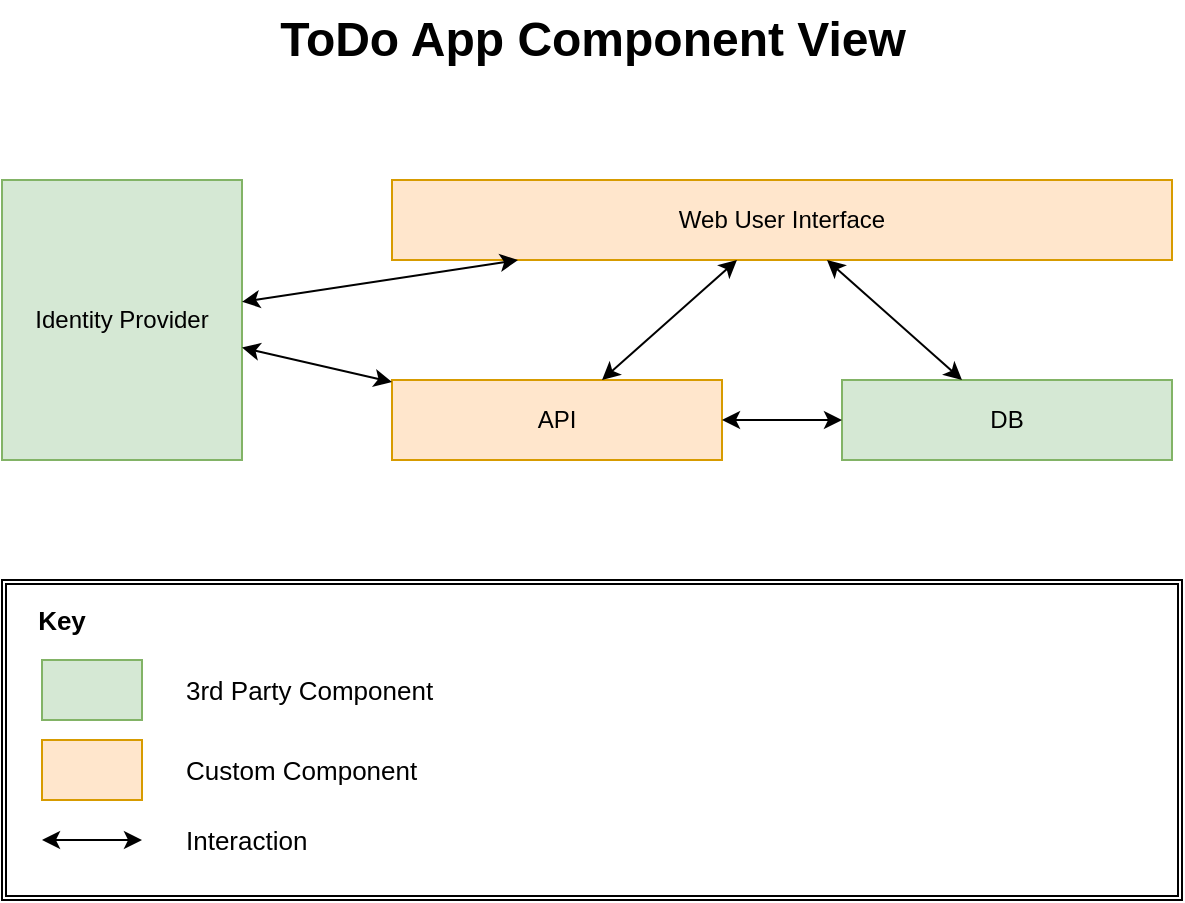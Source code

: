 <mxfile version="13.3.1" type="device" pages="3"><diagram name="CnC" id="5f0bae14-7c28-e335-631c-24af17079c00"><mxGraphModel dx="1422" dy="862" grid="1" gridSize="10" guides="1" tooltips="1" connect="1" arrows="1" fold="1" page="1" pageScale="1" pageWidth="1169" pageHeight="827" background="#ffffff" math="0" shadow="0"><root><mxCell id="0"/><mxCell id="1" parent="0"/><mxCell id="A-SqpAwkSzPyVhKvBcyP-1" value="Web User Interface" style="rounded=0;whiteSpace=wrap;html=1;fillColor=#ffe6cc;strokeColor=#d79b00;" parent="1" vertex="1"><mxGeometry x="450" y="130" width="390" height="40" as="geometry"/></mxCell><mxCell id="A-SqpAwkSzPyVhKvBcyP-2" value="API" style="rounded=0;whiteSpace=wrap;html=1;fillColor=#ffe6cc;strokeColor=#d79b00;" parent="1" vertex="1"><mxGeometry x="450" y="230" width="165" height="40" as="geometry"/></mxCell><mxCell id="A-SqpAwkSzPyVhKvBcyP-3" value="DB" style="rounded=0;whiteSpace=wrap;html=1;fillColor=#d5e8d4;strokeColor=#82b366;" parent="1" vertex="1"><mxGeometry x="675" y="230" width="165" height="40" as="geometry"/></mxCell><mxCell id="A-SqpAwkSzPyVhKvBcyP-4" value="" style="endArrow=classic;startArrow=classic;html=1;" parent="1" source="A-SqpAwkSzPyVhKvBcyP-2" target="A-SqpAwkSzPyVhKvBcyP-1" edge="1"><mxGeometry width="50" height="50" relative="1" as="geometry"><mxPoint x="205" y="280" as="sourcePoint"/><mxPoint x="255" y="230" as="targetPoint"/></mxGeometry></mxCell><mxCell id="A-SqpAwkSzPyVhKvBcyP-5" value="" style="endArrow=classic;startArrow=classic;html=1;" parent="1" source="A-SqpAwkSzPyVhKvBcyP-3" target="A-SqpAwkSzPyVhKvBcyP-1" edge="1"><mxGeometry width="50" height="50" relative="1" as="geometry"><mxPoint x="615" y="440" as="sourcePoint"/><mxPoint x="665" y="390" as="targetPoint"/></mxGeometry></mxCell><mxCell id="A-SqpAwkSzPyVhKvBcyP-6" value="" style="endArrow=classic;startArrow=classic;html=1;" parent="1" source="A-SqpAwkSzPyVhKvBcyP-2" target="A-SqpAwkSzPyVhKvBcyP-3" edge="1"><mxGeometry width="50" height="50" relative="1" as="geometry"><mxPoint x="565" y="440" as="sourcePoint"/><mxPoint x="615" y="390" as="targetPoint"/></mxGeometry></mxCell><mxCell id="A-SqpAwkSzPyVhKvBcyP-7" value="Identity Provider" style="rounded=0;whiteSpace=wrap;html=1;fillColor=#d5e8d4;strokeColor=#82b366;" parent="1" vertex="1"><mxGeometry x="255" y="130" width="120" height="140" as="geometry"/></mxCell><mxCell id="A-SqpAwkSzPyVhKvBcyP-8" value="" style="endArrow=classic;startArrow=classic;html=1;" parent="1" source="A-SqpAwkSzPyVhKvBcyP-7" target="A-SqpAwkSzPyVhKvBcyP-1" edge="1"><mxGeometry width="50" height="50" relative="1" as="geometry"><mxPoint x="615" y="440" as="sourcePoint"/><mxPoint x="665" y="390" as="targetPoint"/></mxGeometry></mxCell><mxCell id="A-SqpAwkSzPyVhKvBcyP-9" value="" style="endArrow=classic;startArrow=classic;html=1;" parent="1" source="A-SqpAwkSzPyVhKvBcyP-7" target="A-SqpAwkSzPyVhKvBcyP-2" edge="1"><mxGeometry width="50" height="50" relative="1" as="geometry"><mxPoint x="615" y="440" as="sourcePoint"/><mxPoint x="665" y="390" as="targetPoint"/></mxGeometry></mxCell><mxCell id="A-SqpAwkSzPyVhKvBcyP-12" value="ToDo App Component View" style="text;strokeColor=none;fillColor=none;html=1;fontSize=24;fontStyle=1;verticalAlign=middle;align=center;" parent="1" vertex="1"><mxGeometry x="500" y="40" width="100" height="40" as="geometry"/></mxCell><mxCell id="A-SqpAwkSzPyVhKvBcyP-15" value="" style="shape=ext;double=1;rounded=0;whiteSpace=wrap;html=1;" parent="1" vertex="1"><mxGeometry x="255" y="330" width="590" height="160" as="geometry"/></mxCell><mxCell id="A-SqpAwkSzPyVhKvBcyP-16" value="Key" style="text;html=1;strokeColor=none;fillColor=none;align=center;verticalAlign=middle;whiteSpace=wrap;rounded=0;fontSize=13;fontStyle=1" parent="1" vertex="1"><mxGeometry x="265" y="340" width="40" height="20" as="geometry"/></mxCell><mxCell id="A-SqpAwkSzPyVhKvBcyP-17" value="" style="rounded=0;whiteSpace=wrap;html=1;fillColor=#d5e8d4;strokeColor=#82b366;" parent="1" vertex="1"><mxGeometry x="275" y="370" width="50" height="30" as="geometry"/></mxCell><mxCell id="A-SqpAwkSzPyVhKvBcyP-18" value="" style="rounded=0;whiteSpace=wrap;html=1;fillColor=#ffe6cc;strokeColor=#d79b00;" parent="1" vertex="1"><mxGeometry x="275" y="410" width="50" height="30" as="geometry"/></mxCell><mxCell id="A-SqpAwkSzPyVhKvBcyP-19" value="3rd Party Component" style="text;html=1;strokeColor=none;fillColor=none;align=left;verticalAlign=middle;whiteSpace=wrap;rounded=0;fontSize=13;" parent="1" vertex="1"><mxGeometry x="345" y="375" width="220" height="20" as="geometry"/></mxCell><mxCell id="A-SqpAwkSzPyVhKvBcyP-20" value="Custom Component" style="text;html=1;strokeColor=none;fillColor=none;align=left;verticalAlign=middle;whiteSpace=wrap;rounded=0;fontSize=13;" parent="1" vertex="1"><mxGeometry x="345" y="415" width="190" height="20" as="geometry"/></mxCell><mxCell id="A-SqpAwkSzPyVhKvBcyP-21" value="" style="endArrow=classic;startArrow=classic;html=1;fontSize=13;" parent="1" edge="1"><mxGeometry width="50" height="50" relative="1" as="geometry"><mxPoint x="275" y="460" as="sourcePoint"/><mxPoint x="325" y="460" as="targetPoint"/></mxGeometry></mxCell><mxCell id="A-SqpAwkSzPyVhKvBcyP-22" value="Interaction" style="text;html=1;strokeColor=none;fillColor=none;align=left;verticalAlign=middle;whiteSpace=wrap;rounded=0;fontSize=13;" parent="1" vertex="1"><mxGeometry x="345" y="450" width="140" height="20" as="geometry"/></mxCell></root></mxGraphModel></diagram><diagram id="Fw6kJ7Bz75yyaUYjTVVD" name="Deep CnC + Allocation"><mxGraphModel dx="1422" dy="862" grid="1" gridSize="10" guides="1" tooltips="1" connect="1" arrows="1" fold="1" page="1" pageScale="1" pageWidth="1169" pageHeight="827" math="0" shadow="0"><root><mxCell id="JJf2su_OXkR_Nsu5B2gD-0"/><mxCell id="JJf2su_OXkR_Nsu5B2gD-1" parent="JJf2su_OXkR_Nsu5B2gD-0"/><mxCell id="JJf2su_OXkR_Nsu5B2gD-2" value="ToDo Web UI (SPA)" style="rounded=0;whiteSpace=wrap;html=1;" vertex="1" parent="JJf2su_OXkR_Nsu5B2gD-1"><mxGeometry x="485" y="300" width="390" height="40" as="geometry"/></mxCell><mxCell id="JJf2su_OXkR_Nsu5B2gD-3" value="ToDo API (Azure App Service)" style="rounded=0;whiteSpace=wrap;html=1;" vertex="1" parent="JJf2su_OXkR_Nsu5B2gD-1"><mxGeometry x="445" y="564" width="205" height="40" as="geometry"/></mxCell><mxCell id="JJf2su_OXkR_Nsu5B2gD-4" value="ToDo DB (Cosmos DB)" style="rounded=0;whiteSpace=wrap;html=1;" vertex="1" parent="JJf2su_OXkR_Nsu5B2gD-1"><mxGeometry x="710" y="564" width="165" height="40" as="geometry"/></mxCell><mxCell id="JJf2su_OXkR_Nsu5B2gD-5" value="" style="endArrow=classic;startArrow=classic;html=1;" edge="1" parent="JJf2su_OXkR_Nsu5B2gD-1" source="JJf2su_OXkR_Nsu5B2gD-12" target="JJf2su_OXkR_Nsu5B2gD-2"><mxGeometry width="50" height="50" relative="1" as="geometry"><mxPoint x="240" y="450" as="sourcePoint"/><mxPoint x="290" y="400" as="targetPoint"/></mxGeometry></mxCell><mxCell id="JJf2su_OXkR_Nsu5B2gD-6" value="" style="endArrow=classic;startArrow=classic;html=1;" edge="1" parent="JJf2su_OXkR_Nsu5B2gD-1" source="JJf2su_OXkR_Nsu5B2gD-4" target="JJf2su_OXkR_Nsu5B2gD-2"><mxGeometry width="50" height="50" relative="1" as="geometry"><mxPoint x="650" y="610" as="sourcePoint"/><mxPoint x="700" y="560" as="targetPoint"/></mxGeometry></mxCell><mxCell id="JJf2su_OXkR_Nsu5B2gD-7" value="" style="endArrow=classic;startArrow=classic;html=1;" edge="1" parent="JJf2su_OXkR_Nsu5B2gD-1" source="JJf2su_OXkR_Nsu5B2gD-3" target="JJf2su_OXkR_Nsu5B2gD-4"><mxGeometry width="50" height="50" relative="1" as="geometry"><mxPoint x="600" y="610" as="sourcePoint"/><mxPoint x="650" y="560" as="targetPoint"/></mxGeometry></mxCell><mxCell id="JJf2su_OXkR_Nsu5B2gD-8" value="Azure AD B2C Tenant" style="rounded=0;whiteSpace=wrap;html=1;" vertex="1" parent="JJf2su_OXkR_Nsu5B2gD-1"><mxGeometry x="295" y="380" width="155" height="40" as="geometry"/></mxCell><mxCell id="JJf2su_OXkR_Nsu5B2gD-9" value="" style="endArrow=classic;startArrow=classic;html=1;" edge="1" parent="JJf2su_OXkR_Nsu5B2gD-1" source="JJf2su_OXkR_Nsu5B2gD-8" target="JJf2su_OXkR_Nsu5B2gD-2"><mxGeometry width="50" height="50" relative="1" as="geometry"><mxPoint x="650" y="610" as="sourcePoint"/><mxPoint x="700" y="560" as="targetPoint"/></mxGeometry></mxCell><mxCell id="JJf2su_OXkR_Nsu5B2gD-10" value="" style="endArrow=classic;startArrow=classic;html=1;" edge="1" parent="JJf2su_OXkR_Nsu5B2gD-1" source="JJf2su_OXkR_Nsu5B2gD-8" target="JJf2su_OXkR_Nsu5B2gD-12"><mxGeometry width="50" height="50" relative="1" as="geometry"><mxPoint x="650" y="610" as="sourcePoint"/><mxPoint x="700" y="560" as="targetPoint"/></mxGeometry></mxCell><mxCell id="JJf2su_OXkR_Nsu5B2gD-11" value="ToDo App Component View - Advanced" style="text;strokeColor=none;fillColor=none;html=1;fontSize=24;fontStyle=1;verticalAlign=middle;align=center;" vertex="1" parent="JJf2su_OXkR_Nsu5B2gD-1"><mxGeometry x="535" y="40" width="100" height="40" as="geometry"/></mxCell><mxCell id="JJf2su_OXkR_Nsu5B2gD-12" value="ToDo API Management" style="rounded=0;whiteSpace=wrap;html=1;" vertex="1" parent="JJf2su_OXkR_Nsu5B2gD-1"><mxGeometry x="445" y="500" width="205" height="40" as="geometry"/></mxCell><mxCell id="JJf2su_OXkR_Nsu5B2gD-13" value="" style="endArrow=classic;startArrow=classic;html=1;" edge="1" parent="JJf2su_OXkR_Nsu5B2gD-1" source="JJf2su_OXkR_Nsu5B2gD-3" target="JJf2su_OXkR_Nsu5B2gD-12"><mxGeometry width="50" height="50" relative="1" as="geometry"><mxPoint x="575" y="620" as="sourcePoint"/><mxPoint x="625" y="570" as="targetPoint"/></mxGeometry></mxCell><mxCell id="JJf2su_OXkR_Nsu5B2gD-14" value="Azure Storage hosting + Azure CDN" style="rounded=0;whiteSpace=wrap;html=1;" vertex="1" parent="JJf2su_OXkR_Nsu5B2gD-1"><mxGeometry x="485" y="240" width="390" height="40" as="geometry"/></mxCell><mxCell id="JJf2su_OXkR_Nsu5B2gD-16" value="" style="endArrow=classic;html=1;" edge="1" parent="JJf2su_OXkR_Nsu5B2gD-1" source="JJf2su_OXkR_Nsu5B2gD-2" target="JJf2su_OXkR_Nsu5B2gD-14"><mxGeometry width="50" height="50" relative="1" as="geometry"><mxPoint x="450" y="470" as="sourcePoint"/><mxPoint x="500" y="420" as="targetPoint"/></mxGeometry></mxCell><mxCell id="JJf2su_OXkR_Nsu5B2gD-19" style="edgeStyle=orthogonalEdgeStyle;rounded=0;orthogonalLoop=1;jettySize=auto;html=1;exitX=0.5;exitY=0.5;exitDx=0;exitDy=0;exitPerimeter=0;" edge="1" parent="JJf2su_OXkR_Nsu5B2gD-1" source="JJf2su_OXkR_Nsu5B2gD-17" target="JJf2su_OXkR_Nsu5B2gD-14"><mxGeometry relative="1" as="geometry"/></mxCell><mxCell id="JJf2su_OXkR_Nsu5B2gD-17" value="User" style="shape=umlActor;verticalLabelPosition=bottom;labelBackgroundColor=#ffffff;verticalAlign=top;html=1;outlineConnect=0;" vertex="1" parent="JJf2su_OXkR_Nsu5B2gD-1"><mxGeometry x="665" y="120" width="30" height="60" as="geometry"/></mxCell></root></mxGraphModel></diagram><diagram id="XDcM5-8hmQS7xQ9xfxeI" name="Data Flow"><mxGraphModel dx="1086" dy="816" grid="1" gridSize="10" guides="1" tooltips="1" connect="1" arrows="1" fold="1" page="1" pageScale="1" pageWidth="1169" pageHeight="827" math="0" shadow="0"><root><mxCell id="ZbERXH-OyjjqJgOMPY8R-0"/><mxCell id="ZbERXH-OyjjqJgOMPY8R-1" parent="ZbERXH-OyjjqJgOMPY8R-0"/><mxCell id="ZbERXH-OyjjqJgOMPY8R-2" value="" style="shape=umlLifeline;participant=umlActor;perimeter=lifelinePerimeter;whiteSpace=wrap;html=1;container=1;collapsible=0;recursiveResize=0;verticalAlign=top;spacingTop=36;labelBackgroundColor=#ffffff;outlineConnect=0;fontSize=13;align=left;" parent="ZbERXH-OyjjqJgOMPY8R-1" vertex="1"><mxGeometry x="295" y="114" width="20" height="466" as="geometry"/></mxCell><mxCell id="ZbERXH-OyjjqJgOMPY8R-3" value=":Web UI" style="shape=umlLifeline;perimeter=lifelinePerimeter;whiteSpace=wrap;html=1;container=1;collapsible=0;recursiveResize=0;outlineConnect=0;fontSize=13;align=left;" parent="ZbERXH-OyjjqJgOMPY8R-1" vertex="1"><mxGeometry x="365" y="114" width="100" height="466" as="geometry"/></mxCell><mxCell id="ZbERXH-OyjjqJgOMPY8R-10" value="" style="html=1;points=[];perimeter=orthogonalPerimeter;fontSize=13;align=left;" parent="ZbERXH-OyjjqJgOMPY8R-3" vertex="1"><mxGeometry x="45" y="70" width="10" height="60" as="geometry"/></mxCell><mxCell id="ZbERXH-OyjjqJgOMPY8R-5" value=":Identity Provider" style="shape=umlLifeline;perimeter=lifelinePerimeter;whiteSpace=wrap;html=1;container=1;collapsible=0;recursiveResize=0;outlineConnect=0;fontSize=13;align=left;" parent="ZbERXH-OyjjqJgOMPY8R-1" vertex="1"><mxGeometry x="505" y="114" width="110" height="466" as="geometry"/></mxCell><mxCell id="ZbERXH-OyjjqJgOMPY8R-13" value="" style="html=1;points=[];perimeter=orthogonalPerimeter;fontSize=13;align=left;" parent="ZbERXH-OyjjqJgOMPY8R-5" vertex="1"><mxGeometry x="50" y="80" width="10" height="40" as="geometry"/></mxCell><mxCell id="ZbERXH-OyjjqJgOMPY8R-29" value="" style="html=1;points=[];perimeter=orthogonalPerimeter;fontSize=13;align=left;" parent="ZbERXH-OyjjqJgOMPY8R-5" vertex="1"><mxGeometry x="50" y="196" width="10" height="44" as="geometry"/></mxCell><mxCell id="ZbERXH-OyjjqJgOMPY8R-11" value="login" style="html=1;verticalAlign=bottom;endArrow=block;entryX=0;entryY=0;fontSize=13;" parent="ZbERXH-OyjjqJgOMPY8R-1" source="ZbERXH-OyjjqJgOMPY8R-2" target="ZbERXH-OyjjqJgOMPY8R-10" edge="1"><mxGeometry relative="1" as="geometry"><mxPoint x="335" y="224" as="sourcePoint"/></mxGeometry></mxCell><mxCell id="ZbERXH-OyjjqJgOMPY8R-12" value="ID token" style="html=1;verticalAlign=bottom;endArrow=open;dashed=1;endSize=8;exitX=0;exitY=0.95;fontSize=13;" parent="ZbERXH-OyjjqJgOMPY8R-1" source="ZbERXH-OyjjqJgOMPY8R-10" target="ZbERXH-OyjjqJgOMPY8R-2" edge="1"><mxGeometry relative="1" as="geometry"><mxPoint x="335" y="300" as="targetPoint"/></mxGeometry></mxCell><mxCell id="ZbERXH-OyjjqJgOMPY8R-14" value="login" style="html=1;verticalAlign=bottom;endArrow=block;entryX=0;entryY=0;fontSize=13;" parent="ZbERXH-OyjjqJgOMPY8R-1" source="ZbERXH-OyjjqJgOMPY8R-3" target="ZbERXH-OyjjqJgOMPY8R-13" edge="1"><mxGeometry relative="1" as="geometry"><mxPoint x="485" y="204" as="sourcePoint"/></mxGeometry></mxCell><mxCell id="ZbERXH-OyjjqJgOMPY8R-15" value="ID token" style="html=1;verticalAlign=bottom;endArrow=open;dashed=1;endSize=8;exitX=0;exitY=0.95;fontSize=13;" parent="ZbERXH-OyjjqJgOMPY8R-1" source="ZbERXH-OyjjqJgOMPY8R-13" target="ZbERXH-OyjjqJgOMPY8R-3" edge="1"><mxGeometry relative="1" as="geometry"><mxPoint x="425" y="232" as="targetPoint"/></mxGeometry></mxCell><mxCell id="ZbERXH-OyjjqJgOMPY8R-16" value=":API" style="shape=umlLifeline;perimeter=lifelinePerimeter;whiteSpace=wrap;html=1;container=1;collapsible=0;recursiveResize=0;outlineConnect=0;fontSize=13;align=left;" parent="ZbERXH-OyjjqJgOMPY8R-1" vertex="1"><mxGeometry x="635" y="114" width="100" height="466" as="geometry"/></mxCell><mxCell id="ZbERXH-OyjjqJgOMPY8R-18" value="" style="html=1;points=[];perimeter=orthogonalPerimeter;fontSize=13;align=left;" parent="ZbERXH-OyjjqJgOMPY8R-16" vertex="1"><mxGeometry x="45" y="170" width="10" height="130" as="geometry"/></mxCell><mxCell id="ZbERXH-OyjjqJgOMPY8R-17" value=":Database" style="shape=umlLifeline;perimeter=lifelinePerimeter;whiteSpace=wrap;html=1;container=1;collapsible=0;recursiveResize=0;outlineConnect=0;fontSize=13;align=left;" parent="ZbERXH-OyjjqJgOMPY8R-1" vertex="1"><mxGeometry x="775" y="114" width="100" height="466" as="geometry"/></mxCell><mxCell id="ZbERXH-OyjjqJgOMPY8R-21" value="" style="html=1;points=[];perimeter=orthogonalPerimeter;fontSize=13;align=left;" parent="ZbERXH-OyjjqJgOMPY8R-17" vertex="1"><mxGeometry x="45" y="250" width="10" height="40" as="geometry"/></mxCell><mxCell id="ZbERXH-OyjjqJgOMPY8R-24" value="" style="html=1;points=[];perimeter=orthogonalPerimeter;fontSize=13;align=left;" parent="ZbERXH-OyjjqJgOMPY8R-17" vertex="1"><mxGeometry x="45" y="356" width="10" height="50" as="geometry"/></mxCell><mxCell id="ZbERXH-OyjjqJgOMPY8R-19" value="exchange ID to Resource token" style="html=1;verticalAlign=bottom;endArrow=block;entryX=0;entryY=0;fontSize=13;" parent="ZbERXH-OyjjqJgOMPY8R-1" source="ZbERXH-OyjjqJgOMPY8R-2" target="ZbERXH-OyjjqJgOMPY8R-18" edge="1"><mxGeometry relative="1" as="geometry"><mxPoint x="610" y="274" as="sourcePoint"/></mxGeometry></mxCell><mxCell id="ZbERXH-OyjjqJgOMPY8R-20" value="Resource token" style="html=1;verticalAlign=bottom;endArrow=open;dashed=1;endSize=8;exitX=0;exitY=0.95;fontSize=13;strokeWidth=1;strokeColor=#000000;" parent="ZbERXH-OyjjqJgOMPY8R-1" source="ZbERXH-OyjjqJgOMPY8R-18" target="ZbERXH-OyjjqJgOMPY8R-2" edge="1"><mxGeometry relative="1" as="geometry"><mxPoint x="610" y="350" as="targetPoint"/></mxGeometry></mxCell><mxCell id="ZbERXH-OyjjqJgOMPY8R-22" value="create token" style="html=1;verticalAlign=bottom;endArrow=block;entryX=0;entryY=0;fontSize=13;" parent="ZbERXH-OyjjqJgOMPY8R-1" source="ZbERXH-OyjjqJgOMPY8R-16" target="ZbERXH-OyjjqJgOMPY8R-21" edge="1"><mxGeometry relative="1" as="geometry"><mxPoint x="750" y="288" as="sourcePoint"/></mxGeometry></mxCell><mxCell id="ZbERXH-OyjjqJgOMPY8R-25" value="access db using Resource token" style="html=1;verticalAlign=bottom;endArrow=block;entryX=0;entryY=0;fontSize=13;" parent="ZbERXH-OyjjqJgOMPY8R-1" source="ZbERXH-OyjjqJgOMPY8R-2" target="ZbERXH-OyjjqJgOMPY8R-24" edge="1"><mxGeometry relative="1" as="geometry"><mxPoint x="750" y="334" as="sourcePoint"/></mxGeometry></mxCell><mxCell id="ZbERXH-OyjjqJgOMPY8R-26" value="data" style="html=1;verticalAlign=bottom;endArrow=open;dashed=1;endSize=8;exitX=0;exitY=0.95;fontSize=13;" parent="ZbERXH-OyjjqJgOMPY8R-1" source="ZbERXH-OyjjqJgOMPY8R-24" target="ZbERXH-OyjjqJgOMPY8R-2" edge="1"><mxGeometry relative="1" as="geometry"><mxPoint x="750" y="410" as="targetPoint"/></mxGeometry></mxCell><mxCell id="ZbERXH-OyjjqJgOMPY8R-27" value="ToDo App: Access the Database" style="text;strokeColor=none;fillColor=none;html=1;fontSize=24;fontStyle=1;verticalAlign=middle;align=center;" parent="ZbERXH-OyjjqJgOMPY8R-1" vertex="1"><mxGeometry x="535" y="40" width="100" height="40" as="geometry"/></mxCell><mxCell id="ZbERXH-OyjjqJgOMPY8R-28" value="Resource token" style="html=1;verticalAlign=bottom;endArrow=open;dashed=1;endSize=8;exitX=0;exitY=0.95;fontSize=13;" parent="ZbERXH-OyjjqJgOMPY8R-1" source="ZbERXH-OyjjqJgOMPY8R-21" target="ZbERXH-OyjjqJgOMPY8R-18" edge="1"><mxGeometry relative="1" as="geometry"><mxPoint x="684.5" y="384.7" as="targetPoint"/><mxPoint x="820" y="384.7" as="sourcePoint"/></mxGeometry></mxCell><mxCell id="ZbERXH-OyjjqJgOMPY8R-30" value="verify ID Tok" style="html=1;verticalAlign=bottom;endArrow=block;entryX=1;entryY=0;fontSize=13;" parent="ZbERXH-OyjjqJgOMPY8R-1" source="ZbERXH-OyjjqJgOMPY8R-16" target="ZbERXH-OyjjqJgOMPY8R-29" edge="1"><mxGeometry relative="1" as="geometry"><mxPoint x="625" y="304" as="sourcePoint"/></mxGeometry></mxCell><mxCell id="ZbERXH-OyjjqJgOMPY8R-31" value="verified" style="html=1;verticalAlign=bottom;endArrow=open;dashed=1;endSize=8;exitX=1;exitY=0.95;fontSize=13;" parent="ZbERXH-OyjjqJgOMPY8R-1" source="ZbERXH-OyjjqJgOMPY8R-29" target="ZbERXH-OyjjqJgOMPY8R-16" edge="1"><mxGeometry relative="1" as="geometry"><mxPoint x="625" y="361" as="targetPoint"/></mxGeometry></mxCell><mxCell id="PBz9GajpqNdbE3Y5YkLh-0" value="" style="shape=ext;double=1;rounded=0;whiteSpace=wrap;html=1;" parent="ZbERXH-OyjjqJgOMPY8R-1" vertex="1"><mxGeometry x="290" y="590" width="590" height="160" as="geometry"/></mxCell><mxCell id="PBz9GajpqNdbE3Y5YkLh-1" value="Key" style="text;html=1;strokeColor=none;fillColor=none;align=center;verticalAlign=middle;whiteSpace=wrap;rounded=0;fontSize=13;fontStyle=1" parent="ZbERXH-OyjjqJgOMPY8R-1" vertex="1"><mxGeometry x="300" y="600" width="40" height="20" as="geometry"/></mxCell><mxCell id="PBz9GajpqNdbE3Y5YkLh-8" value="Actor" style="shape=umlActor;verticalLabelPosition=middle;labelBackgroundColor=#ffffff;verticalAlign=middle;html=1;fontSize=13;align=left;labelPosition=right;" parent="ZbERXH-OyjjqJgOMPY8R-1" vertex="1"><mxGeometry x="315" y="630" width="30" height="60" as="geometry"/></mxCell><mxCell id="PBz9GajpqNdbE3Y5YkLh-9" value="Object" style="html=1;fontSize=13;align=left;" parent="ZbERXH-OyjjqJgOMPY8R-1" vertex="1"><mxGeometry x="465" y="635" width="65" height="50" as="geometry"/></mxCell><mxCell id="PBz9GajpqNdbE3Y5YkLh-10" value="Lifeline" style="shape=umlLifeline;perimeter=lifelinePerimeter;whiteSpace=wrap;html=1;container=1;collapsible=0;recursiveResize=0;outlineConnect=0;fontSize=13;align=left;size=0;labelPosition=right;verticalLabelPosition=middle;verticalAlign=middle;" parent="ZbERXH-OyjjqJgOMPY8R-1" vertex="1"><mxGeometry x="610" y="620" width="35" height="80" as="geometry"/></mxCell><mxCell id="PBz9GajpqNdbE3Y5YkLh-15" value="" style="html=1;points=[];perimeter=orthogonalPerimeter;fontSize=13;align=left;" parent="ZbERXH-OyjjqJgOMPY8R-1" vertex="1"><mxGeometry x="750" y="620" width="10" height="80" as="geometry"/></mxCell><mxCell id="PBz9GajpqNdbE3Y5YkLh-16" value="Activation" style="text;html=1;strokeColor=none;fillColor=none;align=center;verticalAlign=middle;whiteSpace=wrap;rounded=0;fontSize=13;" parent="ZbERXH-OyjjqJgOMPY8R-1" vertex="1"><mxGeometry x="780" y="650" width="40" height="20" as="geometry"/></mxCell><mxCell id="PBz9GajpqNdbE3Y5YkLh-17" value="synchronous message" style="html=1;verticalAlign=bottom;endArrow=block;strokeColor=#000000;strokeWidth=1;fontSize=13;entryX=0.322;entryY=0.813;entryDx=0;entryDy=0;entryPerimeter=0;" parent="ZbERXH-OyjjqJgOMPY8R-1" target="PBz9GajpqNdbE3Y5YkLh-0" edge="1"><mxGeometry width="80" relative="1" as="geometry"><mxPoint x="320" y="720" as="sourcePoint"/><mxPoint x="400" y="720" as="targetPoint"/></mxGeometry></mxCell><mxCell id="PBz9GajpqNdbE3Y5YkLh-20" value="return message" style="html=1;verticalAlign=bottom;endArrow=open;dashed=1;endSize=8;strokeColor=#000000;strokeWidth=1;fontSize=13;exitX=0.729;exitY=0.813;exitDx=0;exitDy=0;exitPerimeter=0;" parent="ZbERXH-OyjjqJgOMPY8R-1" edge="1"><mxGeometry relative="1" as="geometry"><mxPoint x="780.11" y="720.08" as="sourcePoint"/><mxPoint x="650" y="720" as="targetPoint"/></mxGeometry></mxCell></root></mxGraphModel></diagram></mxfile>